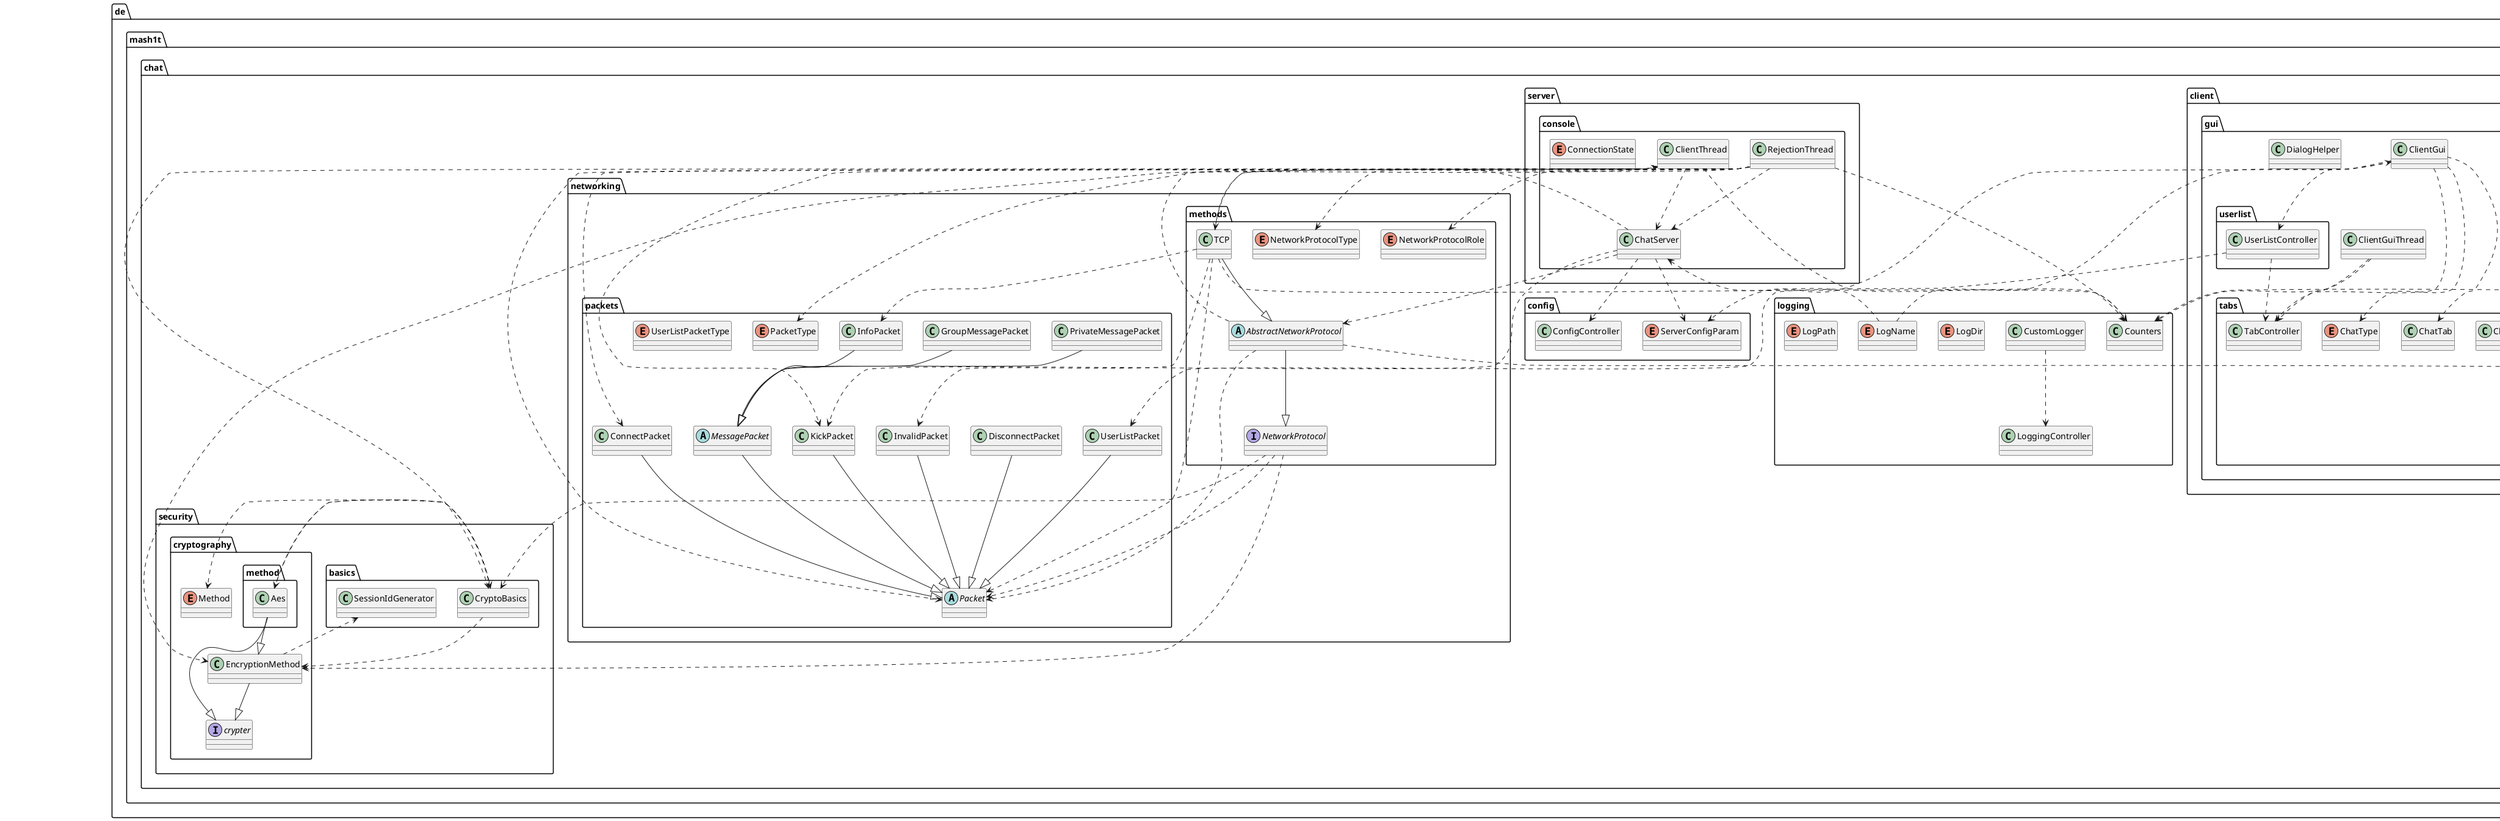 @startuml
abstract class de.mash1t.chat.networking.methods.AbstractNetworkProtocol
abstract class de.mash1t.chat.networking.packets.MessagePacket
abstract class de.mash1t.chat.networking.packets.Packet
class de.mash1t.chat.client.gui.ClientGui
class de.mash1t.chat.client.gui.ClientGuiThread
class de.mash1t.chat.client.gui.DialogHelper
class de.mash1t.chat.client.gui.tabs.ButtonTabComponent
class de.mash1t.chat.client.gui.tabs.ChatArea
class de.mash1t.chat.client.gui.tabs.ChatTab
class de.mash1t.chat.client.gui.tabs.JPanel
class de.mash1t.chat.client.gui.tabs.TabController
class de.mash1t.chat.client.gui.userlist.UserListController
class de.mash1t.chat.config.ConfigController
class de.mash1t.chat.logging.Counters
class de.mash1t.chat.logging.CustomLogger
class de.mash1t.chat.logging.LoggingController
class de.mash1t.chat.networking.methods.TCP
class de.mash1t.chat.networking.packets.ConnectPacket
class de.mash1t.chat.networking.packets.DisconnectPacket
class de.mash1t.chat.networking.packets.GroupMessagePacket
class de.mash1t.chat.networking.packets.InfoPacket
class de.mash1t.chat.networking.packets.InvalidPacket
class de.mash1t.chat.networking.packets.KickPacket
class de.mash1t.chat.networking.packets.PrivateMessagePacket
class de.mash1t.chat.networking.packets.UserListPacket
class de.mash1t.chat.security.basics.CryptoBasics
class de.mash1t.chat.security.basics.SessionIdGenerator
class de.mash1t.chat.security.cryptography.EncryptionMethod
class de.mash1t.chat.security.cryptography.method.Aes
class de.mash1t.chat.server.console.ChatServer
class de.mash1t.chat.server.console.ClientThread
class de.mash1t.chat.server.console.RejectionThread
enum de.mash1t.chat.client.gui.tabs.ChatType
enum de.mash1t.chat.config.ServerConfigParam
enum de.mash1t.chat.logging.LogDir
enum de.mash1t.chat.logging.LogName
enum de.mash1t.chat.logging.LogPath
enum de.mash1t.chat.networking.methods.NetworkProtocolRole
enum de.mash1t.chat.networking.methods.NetworkProtocolType
enum de.mash1t.chat.networking.packets.PacketType
enum de.mash1t.chat.networking.packets.UserListPacketType
enum de.mash1t.chat.security.cryptography.Method
enum de.mash1t.chat.server.console.ConnectionState
interface de.mash1t.chat.networking.methods.NetworkProtocol
interface de.mash1t.chat.security.cryptography.crypter
de.mash1t.chat.networking.methods.AbstractNetworkProtocol ..> de.mash1t.chat.networking.packets.Packet
de.mash1t.chat.networking.methods.AbstractNetworkProtocol ..> java.lang.Override
de.mash1t.chat.networking.methods.AbstractNetworkProtocol ..> de.mash1t.chat.server.console.ClientThread
de.mash1t.chat.networking.methods.AbstractNetworkProtocol --|> de.mash1t.chat.networking.methods.NetworkProtocol
de.mash1t.chat.networking.packets.MessagePacket --|> de.mash1t.chat.networking.packets.Packet
de.mash1t.chat.client.gui.ClientGui ..> de.mash1t.chat.client.gui.tabs.ChatTab
de.mash1t.chat.client.gui.ClientGui ..> de.mash1t.chat.client.gui.tabs.TabController
de.mash1t.chat.client.gui.ClientGui ..> de.mash1t.chat.client.gui.userlist.UserListController
de.mash1t.chat.client.gui.ClientGui ..> de.mash1t.chat.client.gui.tabs.ChatType
de.mash1t.chat.client.gui.ClientGui ..> de.mash1t.chat.config.ServerConfigParam
de.mash1t.chat.client.gui.ClientGuiThread ..> de.mash1t.chat.client.gui.tabs.TabController
de.mash1t.chat.client.gui.ClientGuiThread ..> de.mash1t.chat.logging.Counters
de.mash1t.chat.client.gui.tabs.ButtonTabComponent --|> de.mash1t.chat.client.gui.tabs.JPanel
de.mash1t.chat.client.gui.tabs.ButtonTabComponent ..> de.mash1t.chat.logging.Counters
de.mash1t.chat.client.gui.userlist.UserListController ..> de.mash1t.chat.client.gui.tabs.TabController
de.mash1t.chat.client.gui.userlist.UserListController ..> de.mash1t.chat.networking.packets.UserListPacket
de.mash1t.chat.logging.CustomLogger ..> de.mash1t.chat.logging.LoggingController
de.mash1t.chat.networking.methods.TCP --|> de.mash1t.chat.networking.methods.AbstractNetworkProtocol
de.mash1t.chat.networking.methods.TCP ..> de.mash1t.chat.networking.packets.Packet
de.mash1t.chat.networking.methods.TCP ..> de.mash1t.chat.logging.Counters
de.mash1t.chat.networking.methods.TCP ..> de.mash1t.chat.networking.packets.InfoPacket
de.mash1t.chat.networking.methods.TCP ..> de.mash1t.chat.networking.packets.InvalidPacket
de.mash1t.chat.networking.methods.TCP ..> de.mash1t.chat.server.console.ClientThread
de.mash1t.chat.networking.packets.ConnectPacket --|> de.mash1t.chat.networking.packets.Packet
de.mash1t.chat.networking.packets.DisconnectPacket --|> de.mash1t.chat.networking.packets.Packet
de.mash1t.chat.networking.packets.GroupMessagePacket --|> de.mash1t.chat.networking.packets.MessagePacket
de.mash1t.chat.networking.packets.InfoPacket --|> de.mash1t.chat.networking.packets.MessagePacket
de.mash1t.chat.networking.packets.InvalidPacket --|> de.mash1t.chat.networking.packets.Packet
de.mash1t.chat.networking.packets.KickPacket --|> de.mash1t.chat.networking.packets.Packet
de.mash1t.chat.networking.packets.PrivateMessagePacket --|> de.mash1t.chat.networking.packets.MessagePacket
de.mash1t.chat.networking.packets.UserListPacket --|> de.mash1t.chat.networking.packets.Packet
de.mash1t.chat.security.basics.CryptoBasics ..> de.mash1t.chat.security.cryptography.EncryptionMethod
de.mash1t.chat.security.basics.CryptoBasics ..> de.mash1t.chat.security.cryptography.method.Aes
de.mash1t.chat.security.basics.CryptoBasics ..> de.mash1t.chat.security.cryptography.Method
de.mash1t.chat.security.cryptography.EncryptionMethod ..> de.mash1t.chat.security.basics.SessionIdGenerator
de.mash1t.chat.security.cryptography.EncryptionMethod --|> de.mash1t.chat.security.cryptography.crypter
de.mash1t.chat.security.cryptography.method.Aes ..> de.mash1t.chat.security.basics.CryptoBasics
de.mash1t.chat.security.cryptography.method.Aes --|> de.mash1t.chat.security.cryptography.EncryptionMethod
de.mash1t.chat.security.cryptography.method.Aes --|> de.mash1t.chat.security.cryptography.crypter
de.mash1t.chat.server.console.ChatServer ..> de.mash1t.chat.networking.methods.AbstractNetworkProtocol
de.mash1t.chat.server.console.ChatServer ..> de.mash1t.chat.config.ConfigController
de.mash1t.chat.server.console.ChatServer ..> de.mash1t.chat.networking.packets.KickPacket
de.mash1t.chat.server.console.ChatServer ..> de.mash1t.chat.config.ServerConfigParam
de.mash1t.chat.server.console.ChatServer ..> de.mash1t.chat.networking.methods.NetworkProtocolType
de.mash1t.chat.server.console.ClientThread ..> de.mash1t.chat.logging.Counters
de.mash1t.chat.server.console.ClientThread ..> de.mash1t.chat.security.basics.CryptoBasics
de.mash1t.chat.server.console.ClientThread ..> de.mash1t.chat.security.cryptography.EncryptionMethod
de.mash1t.chat.server.console.ClientThread ..> de.mash1t.chat.server.console.ChatServer
de.mash1t.chat.server.console.RejectionThread ..> de.mash1t.chat.networking.packets.Packet
de.mash1t.chat.server.console.RejectionThread ..> de.mash1t.chat.logging.Counters
de.mash1t.chat.server.console.RejectionThread ..> de.mash1t.chat.networking.methods.TCP
de.mash1t.chat.server.console.RejectionThread ..> de.mash1t.chat.networking.packets.ConnectPacket
de.mash1t.chat.server.console.RejectionThread ..> de.mash1t.chat.networking.packets.KickPacket
de.mash1t.chat.server.console.RejectionThread ..> de.mash1t.chat.server.console.ChatServer
de.mash1t.chat.server.console.RejectionThread ..> de.mash1t.chat.networking.methods.NetworkProtocolRole
de.mash1t.chat.server.console.RejectionThread ..> de.mash1t.chat.networking.packets.PacketType
de.mash1t.chat.logging.LogName ..> de.mash1t.chat.client.gui.ClientGui
de.mash1t.chat.logging.LogName ..> de.mash1t.chat.server.console.ChatServer
de.mash1t.chat.networking.methods.NetworkProtocol ..> de.mash1t.chat.networking.packets.Packet
de.mash1t.chat.networking.methods.NetworkProtocol ..> de.mash1t.chat.security.basics.CryptoBasics
de.mash1t.chat.networking.methods.NetworkProtocol ..> de.mash1t.chat.security.cryptography.EncryptionMethod
@enduml